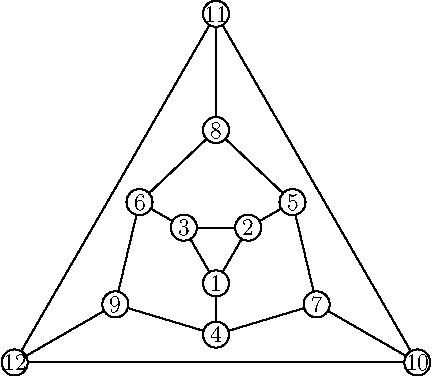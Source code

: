 pair[] pts = new pair[12];
for(int i = 0; i < 3; ++i) {
  real th = -90;
  pts[i] = .8*dir(120*i + th);
  pts[i+3] = 1.9*dir(120*i + th);
  pts[i+6] = 2.5*dir(60 + 120*i + th);
  pts[i+9] = 5*dir(60 + 120*i + th);
}

for(int i = 0; i < 3; ++i) {
  int j = (i+1)%3;
  int k = (i+2)%3;
  draw(pts[i]--pts[j]);
  draw(pts[i]--pts[i+3]);
  draw(pts[i+3]--pts[i+6]);
  draw(pts[i+3]--pts[k+6]);
  draw(pts[i+6]--pts[i+9]);
  draw(pts[i+9]--pts[j+9]);
}

for(int i = 0; i < 12; ++i) {
  path c = circle(pts[i], .28);
  fill(c, white);
  draw(c);
  label("$" + string(i+1) + "$", pts[i]);
}

size(3inch);
shipout(format="pdf");

